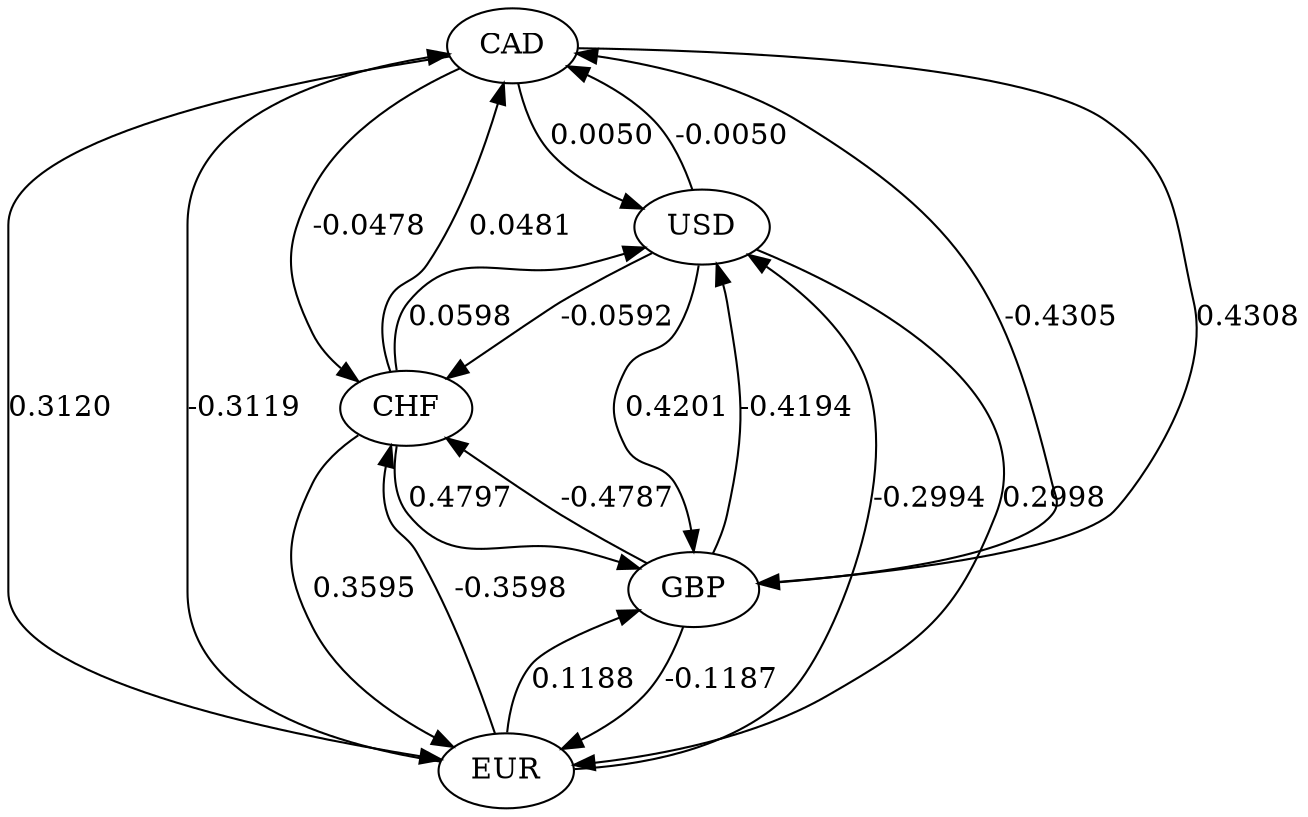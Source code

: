 digraph g {
	CAD->USD[label="0.0050"];
	CAD->EUR[label="0.3120"];
	CAD->GBP[label="0.4308"];
	CAD->CHF[label="-0.0478"];
	CHF->USD[label="0.0598"];
	CHF->EUR[label="0.3595"];
	CHF->GBP[label="0.4797"];
	CHF->CAD[label="0.0481"];
	GBP->USD[label="-0.4194"];
	GBP->EUR[label="-0.1187"];
	GBP->CHF[label="-0.4787"];
	GBP->CAD[label="-0.4305"];
	EUR->USD[label="-0.2994"];
	EUR->GBP[label="0.1188"];
	EUR->CHF[label="-0.3598"];
	EUR->CAD[label="-0.3119"];
	USD->EUR[label="0.2998"];
	USD->GBP[label="0.4201"];
	USD->CHF[label="-0.0592"];
	USD->CAD[label="-0.0050"];
	overlap=false;
	splines=true;
	sep=.1;
}